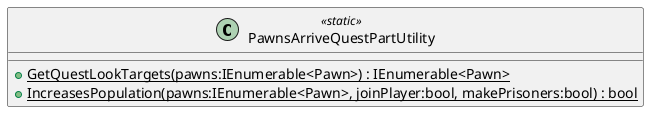 @startuml
class PawnsArriveQuestPartUtility <<static>> {
    + {static} GetQuestLookTargets(pawns:IEnumerable<Pawn>) : IEnumerable<Pawn>
    + {static} IncreasesPopulation(pawns:IEnumerable<Pawn>, joinPlayer:bool, makePrisoners:bool) : bool
}
@enduml
